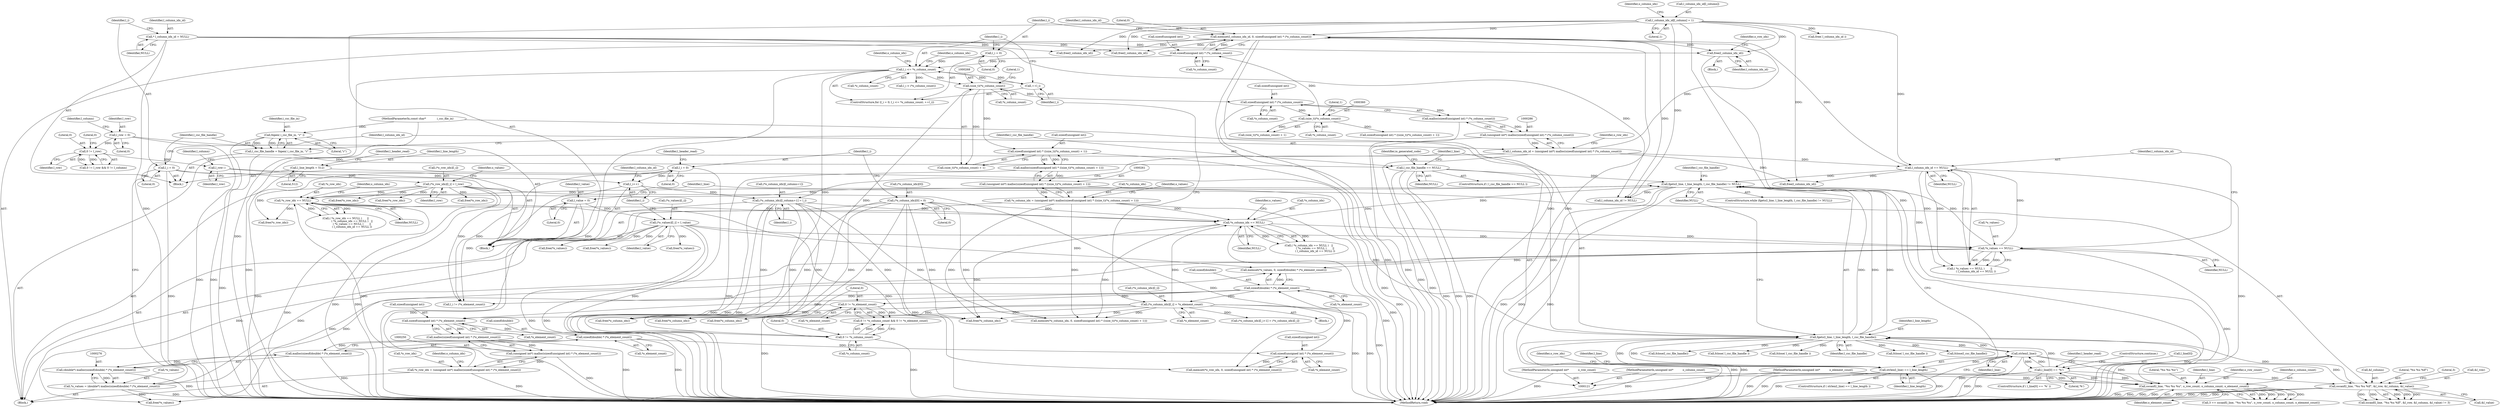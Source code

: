digraph "0_libxsmm_151481489192e6d1997f8bde52c5c425ea41741d_1@pointer" {
"1000455" [label="(Call,free(l_column_idx_id))"];
"1000501" [label="(Call,l_column_idx_id[l_column] = 1)"];
"1000142" [label="(Call,* l_column_idx_id = NULL)"];
"1000373" [label="(Call,memset(l_column_idx_id, 0, sizeof(unsigned int) * (*o_column_count)))"];
"1000309" [label="(Call,l_column_idx_id == NULL)"];
"1000283" [label="(Call,l_column_idx_id = (unsigned int*) malloc(sizeof(unsigned int) * (*o_column_count)))"];
"1000285" [label="(Call,(unsigned int*) malloc(sizeof(unsigned int) * (*o_column_count)))"];
"1000287" [label="(Call,malloc(sizeof(unsigned int) * (*o_column_count)))"];
"1000288" [label="(Call,sizeof(unsigned int) * (*o_column_count))"];
"1000267" [label="(Call,(size_t)(*o_column_count))"];
"1000237" [label="(Call,0 != *o_column_count)"];
"1000385" [label="(Call,l_i <= *o_column_count)"];
"1000382" [label="(Call,l_i = 0)"];
"1000389" [label="(Call,++l_i)"];
"1000376" [label="(Call,sizeof(unsigned int) * (*o_column_count))"];
"1000359" [label="(Call,(size_t)(*o_column_count))"];
"1000305" [label="(Call,*o_values == NULL)"];
"1000493" [label="(Call,(*o_values)[l_i] = l_value)"];
"1000430" [label="(Call,l_value = 0)"];
"1000272" [label="(Call,*o_values = (double*) malloc(sizeof(double) * (*o_element_count)))"];
"1000275" [label="(Call,(double*) malloc(sizeof(double) * (*o_element_count)))"];
"1000277" [label="(Call,malloc(sizeof(double) * (*o_element_count)))"];
"1000278" [label="(Call,sizeof(double) * (*o_element_count))"];
"1000252" [label="(Call,sizeof(unsigned int) * (*o_element_count))"];
"1000241" [label="(Call,0 != *o_element_count)"];
"1000368" [label="(Call,sizeof(double) * (*o_element_count))"];
"1000346" [label="(Call,sizeof(unsigned int) * (*o_element_count))"];
"1000300" [label="(Call,*o_column_idx == NULL)"];
"1000506" [label="(Call,(*o_column_idx)[l_column+1] = l_i)"];
"1000499" [label="(Call,l_i++)"];
"1000405" [label="(Call,l_i = 0)"];
"1000146" [label="(Call,l_i = 0)"];
"1000392" [label="(Call,(*o_column_idx)[l_i] = *o_element_count)"];
"1000257" [label="(Call,*o_column_idx = (unsigned int*) malloc(sizeof(unsigned int) * ((size_t)(*o_column_count) + 1)))"];
"1000260" [label="(Call,(unsigned int*) malloc(sizeof(unsigned int) * ((size_t)(*o_column_count) + 1)))"];
"1000262" [label="(Call,malloc(sizeof(unsigned int) * ((size_t)(*o_column_count) + 1)))"];
"1000263" [label="(Call,sizeof(unsigned int) * ((size_t)(*o_column_count) + 1))"];
"1000399" [label="(Call,(*o_column_idx)[0] = 0)"];
"1000295" [label="(Call,*o_row_idx == NULL)"];
"1000487" [label="(Call,(*o_row_idx)[l_i] = l_row)"];
"1000483" [label="(Call,l_row--)"];
"1000477" [label="(Call,0 != l_row)"];
"1000422" [label="(Call,l_row = 0)"];
"1000246" [label="(Call,*o_row_idx = (unsigned int*) malloc(sizeof(unsigned int) * (*o_element_count)))"];
"1000249" [label="(Call,(unsigned int*) malloc(sizeof(unsigned int) * (*o_element_count)))"];
"1000251" [label="(Call,malloc(sizeof(unsigned int) * (*o_element_count)))"];
"1000164" [label="(Call,fgets(l_line, l_line_length, l_csc_file_handle) != NULL)"];
"1000165" [label="(Call,fgets(l_line, l_line_length, l_csc_file_handle))"];
"1000435" [label="(Call,sscanf(l_line, \"%u %u %lf\", &l_row, &l_column, &l_value))"];
"1000207" [label="(Call,l_line[0] == '%')"];
"1000173" [label="(Call,strlen(l_line))"];
"1000225" [label="(Call,sscanf(l_line, \"%u %u %u\", o_row_count, o_column_count, o_element_count))"];
"1000127" [label="(MethodParameterIn,unsigned int*           o_row_count)"];
"1000128" [label="(MethodParameterIn,unsigned int*           o_column_count)"];
"1000129" [label="(MethodParameterIn,unsigned int*           o_element_count)"];
"1000133" [label="(Call,l_line_length = 512)"];
"1000172" [label="(Call,strlen(l_line) == l_line_length)"];
"1000155" [label="(Call,l_csc_file_handle == NULL)"];
"1000149" [label="(Call,l_csc_file_handle = fopen( i_csc_file_in, \"r\" ))"];
"1000151" [label="(Call,fopen( i_csc_file_in, \"r\" ))"];
"1000123" [label="(MethodParameterIn,const char*             i_csc_file_in)"];
"1000281" [label="(Call,*o_element_count)"];
"1000273" [label="(Call,*o_values)"];
"1000364" [label="(Call,memset(*o_values, 0, sizeof(double) * (*o_element_count)))"];
"1000393" [label="(Call,(*o_column_idx)[l_i])"];
"1000483" [label="(Call,l_row--)"];
"1000303" [label="(Identifier,NULL)"];
"1000572" [label="(Call,(*o_column_idx)[l_i+1] = (*o_column_idx)[l_i])"];
"1000373" [label="(Call,memset(l_column_idx_id, 0, sizeof(unsigned int) * (*o_column_count)))"];
"1000183" [label="(Call,free(*o_values))"];
"1000266" [label="(Call,(size_t)(*o_column_count) + 1)"];
"1000381" [label="(ControlStructure,for (l_i = 0; l_i <= *o_column_count; ++l_i))"];
"1000371" [label="(Call,*o_element_count)"];
"1000262" [label="(Call,malloc(sizeof(unsigned int) * ((size_t)(*o_column_count) + 1)))"];
"1000486" [label="(Identifier,l_column)"];
"1000291" [label="(Call,*o_column_count)"];
"1000347" [label="(Call,sizeof(unsigned int))"];
"1000310" [label="(Identifier,l_column_idx_id)"];
"1000285" [label="(Call,(unsigned int*) malloc(sizeof(unsigned int) * (*o_column_count)))"];
"1000186" [label="(Call,free(l_column_idx_id))"];
"1000369" [label="(Call,sizeof(double))"];
"1000481" [label="(Literal,0)"];
"1000446" [label="(Call,free(*o_row_idx))"];
"1000445" [label="(Block,)"];
"1000257" [label="(Call,*o_column_idx = (unsigned int*) malloc(sizeof(unsigned int) * ((size_t)(*o_column_count) + 1)))"];
"1000302" [label="(Identifier,o_column_idx)"];
"1000585" [label="(MethodReturn,void)"];
"1000208" [label="(Call,l_line[0])"];
"1000506" [label="(Call,(*o_column_idx)[l_column+1] = l_i)"];
"1000300" [label="(Call,*o_column_idx == NULL)"];
"1000432" [label="(Literal,0)"];
"1000133" [label="(Call,l_line_length = 512)"];
"1000309" [label="(Call,l_column_idx_id == NULL)"];
"1000166" [label="(Identifier,l_line)"];
"1000440" [label="(Call,&l_column)"];
"1000134" [label="(Identifier,l_line_length)"];
"1000363" [label="(Literal,1)"];
"1000128" [label="(MethodParameterIn,unsigned int*           o_column_count)"];
"1000513" [label="(Identifier,l_i)"];
"1000227" [label="(Literal,\"%u %u %u\")"];
"1000287" [label="(Call,malloc(sizeof(unsigned int) * (*o_column_count)))"];
"1000172" [label="(Call,strlen(l_line) == l_line_length)"];
"1000271" [label="(Literal,1)"];
"1000311" [label="(Identifier,NULL)"];
"1000211" [label="(Literal,'%')"];
"1000435" [label="(Call,sscanf(l_line, \"%u %u %lf\", &l_row, &l_column, &l_value))"];
"1000143" [label="(Identifier,l_column_idx_id)"];
"1000407" [label="(Literal,0)"];
"1000230" [label="(Identifier,o_element_count)"];
"1000406" [label="(Identifier,l_i)"];
"1000431" [label="(Identifier,l_value)"];
"1000514" [label="(Call,fclose( l_csc_file_handle ))"];
"1000391" [label="(Block,)"];
"1000304" [label="(Call,( *o_values == NULL )       ||\n               ( l_column_idx_id == NULL ))"];
"1000355" [label="(Call,sizeof(unsigned int) * ((size_t)(*o_column_count) + 1))"];
"1000374" [label="(Identifier,l_column_idx_id)"];
"1000500" [label="(Identifier,l_i)"];
"1000390" [label="(Identifier,l_i)"];
"1000368" [label="(Call,sizeof(double) * (*o_element_count))"];
"1000375" [label="(Literal,0)"];
"1000258" [label="(Call,*o_column_idx)"];
"1000488" [label="(Call,(*o_row_idx)[l_i])"];
"1000180" [label="(Call,free(*o_column_idx))"];
"1000127" [label="(MethodParameterIn,unsigned int*           o_row_count)"];
"1000269" [label="(Call,*o_column_count)"];
"1000263" [label="(Call,sizeof(unsigned int) * ((size_t)(*o_column_count) + 1))"];
"1000239" [label="(Call,*o_column_count)"];
"1000241" [label="(Call,0 != *o_element_count)"];
"1000377" [label="(Call,sizeof(unsigned int))"];
"1000151" [label="(Call,fopen( i_csc_file_in, \"r\" ))"];
"1000255" [label="(Call,*o_element_count)"];
"1000479" [label="(Identifier,l_row)"];
"1000404" [label="(Literal,0)"];
"1000459" [label="(Identifier,o_row_idx)"];
"1000359" [label="(Call,(size_t)(*o_column_count))"];
"1000200" [label="(Call,fclose( l_csc_file_handle ))"];
"1000382" [label="(Call,l_i = 0)"];
"1000246" [label="(Call,*o_row_idx = (unsigned int*) malloc(sizeof(unsigned int) * (*o_element_count)))"];
"1000316" [label="(Call,free(*o_column_idx))"];
"1000289" [label="(Call,sizeof(unsigned int))"];
"1000384" [label="(Literal,0)"];
"1000387" [label="(Call,*o_column_count)"];
"1000493" [label="(Call,(*o_values)[l_i] = l_value)"];
"1000397" [label="(Call,*o_element_count)"];
"1000322" [label="(Call,free(l_column_idx_id))"];
"1000223" [label="(Call,3 == sscanf(l_line, \"%u %u %u\", o_row_count, o_column_count, o_element_count))"];
"1000249" [label="(Call,(unsigned int*) malloc(sizeof(unsigned int) * (*o_element_count)))"];
"1000274" [label="(Identifier,o_values)"];
"1000135" [label="(Literal,512)"];
"1000528" [label="(Call,free(*o_values))"];
"1000294" [label="(Call,( *o_row_idx == NULL )      ||\n               ( *o_column_idx == NULL )   ||\n               ( *o_values == NULL )       ||\n               ( l_column_idx_id == NULL ))"];
"1000165" [label="(Call,fgets(l_line, l_line_length, l_csc_file_handle))"];
"1000308" [label="(Identifier,NULL)"];
"1000164" [label="(Call,fgets(l_line, l_line_length, l_csc_file_handle) != NULL)"];
"1000267" [label="(Call,(size_t)(*o_column_count))"];
"1000395" [label="(Identifier,o_column_idx)"];
"1000361" [label="(Call,*o_column_count)"];
"1000171" [label="(ControlStructure,if ( strlen(l_line) == l_line_length ))"];
"1000163" [label="(ControlStructure,while (fgets(l_line, l_line_length, l_csc_file_handle) != NULL))"];
"1000455" [label="(Call,free(l_column_idx_id))"];
"1000342" [label="(Call,memset(*o_row_idx, 0, sizeof(unsigned int) * (*o_element_count)))"];
"1000243" [label="(Call,*o_element_count)"];
"1000288" [label="(Call,sizeof(unsigned int) * (*o_column_count))"];
"1000437" [label="(Literal,\"%u %u %lf\")"];
"1000147" [label="(Identifier,l_i)"];
"1000177" [label="(Call,free(*o_row_idx))"];
"1000284" [label="(Identifier,l_column_idx_id)"];
"1000242" [label="(Literal,0)"];
"1000399" [label="(Call,(*o_column_idx)[0] = 0)"];
"1000149" [label="(Call,l_csc_file_handle = fopen( i_csc_file_in, \"r\" ))"];
"1000515" [label="(Identifier,l_csc_file_handle)"];
"1000306" [label="(Call,*o_values)"];
"1000430" [label="(Call,l_value = 0)"];
"1000402" [label="(Identifier,o_column_idx)"];
"1000238" [label="(Literal,0)"];
"1000498" [label="(Identifier,l_value)"];
"1000583" [label="(Call,free( l_column_idx_id ))"];
"1000349" [label="(Call,*o_element_count)"];
"1000452" [label="(Call,free(*o_values))"];
"1000168" [label="(Identifier,l_csc_file_handle)"];
"1000423" [label="(Identifier,l_row)"];
"1000444" [label="(Literal,3)"];
"1000487" [label="(Call,(*o_row_idx)[l_i] = l_row)"];
"1000301" [label="(Call,*o_column_idx)"];
"1000550" [label="(Call,l_column_idx_id != NULL)"];
"1000499" [label="(Call,l_i++)"];
"1000400" [label="(Call,(*o_column_idx)[0])"];
"1000174" [label="(Identifier,l_line)"];
"1000144" [label="(Identifier,NULL)"];
"1000129" [label="(MethodParameterIn,unsigned int*           o_element_count)"];
"1000449" [label="(Call,free(*o_column_idx))"];
"1000492" [label="(Identifier,l_row)"];
"1000416" [label="(Call,fclose( l_csc_file_handle ))"];
"1000346" [label="(Call,sizeof(unsigned int) * (*o_element_count))"];
"1000272" [label="(Call,*o_values = (double*) malloc(sizeof(double) * (*o_element_count)))"];
"1000142" [label="(Call,* l_column_idx_id = NULL)"];
"1000379" [label="(Call,*o_column_count)"];
"1000295" [label="(Call,*o_row_idx == NULL)"];
"1000251" [label="(Call,malloc(sizeof(unsigned int) * (*o_element_count)))"];
"1000298" [label="(Identifier,NULL)"];
"1000478" [label="(Literal,0)"];
"1000169" [label="(Identifier,NULL)"];
"1000496" [label="(Identifier,o_values)"];
"1000226" [label="(Identifier,l_line)"];
"1000206" [label="(ControlStructure,if ( l_line[0] == '%' ))"];
"1000522" [label="(Call,free(*o_row_idx))"];
"1000299" [label="(Call,( *o_column_idx == NULL )   ||\n               ( *o_values == NULL )       ||\n               ( l_column_idx_id == NULL ))"];
"1000484" [label="(Identifier,l_row)"];
"1000283" [label="(Call,l_column_idx_id = (unsigned int*) malloc(sizeof(unsigned int) * (*o_column_count)))"];
"1000236" [label="(Call,0 != *o_column_count && 0 != *o_element_count)"];
"1000264" [label="(Call,sizeof(unsigned int))"];
"1000278" [label="(Call,sizeof(double) * (*o_element_count))"];
"1000469" [label="(Call,fclose(l_csc_file_handle))"];
"1000507" [label="(Call,(*o_column_idx)[l_column+1])"];
"1000150" [label="(Identifier,l_csc_file_handle)"];
"1000139" [label="(Identifier,l_header_read)"];
"1000253" [label="(Call,sizeof(unsigned int))"];
"1000305" [label="(Call,*o_values == NULL)"];
"1000525" [label="(Call,free(*o_column_idx))"];
"1000319" [label="(Call,free(*o_values))"];
"1000296" [label="(Call,*o_row_idx)"];
"1000167" [label="(Identifier,l_line_length)"];
"1000307" [label="(Identifier,o_values)"];
"1000509" [label="(Identifier,o_column_idx)"];
"1000245" [label="(Block,)"];
"1000153" [label="(Literal,\"r\")"];
"1000313" [label="(Call,free(*o_row_idx))"];
"1000383" [label="(Identifier,l_i)"];
"1000209" [label="(Identifier,l_line)"];
"1000531" [label="(Call,free(l_column_idx_id))"];
"1000505" [label="(Literal,1)"];
"1000442" [label="(Call,&l_value)"];
"1000157" [label="(Identifier,NULL)"];
"1000123" [label="(MethodParameterIn,const char*             i_csc_file_in)"];
"1000358" [label="(Call,(size_t)(*o_column_count) + 1)"];
"1000155" [label="(Call,l_csc_file_handle == NULL)"];
"1000438" [label="(Call,&l_row)"];
"1000501" [label="(Call,l_column_idx_id[l_column] = 1)"];
"1000385" [label="(Call,l_i <= *o_column_count)"];
"1000252" [label="(Call,sizeof(unsigned int) * (*o_element_count))"];
"1000148" [label="(Literal,0)"];
"1000422" [label="(Call,l_row = 0)"];
"1000427" [label="(Identifier,l_column)"];
"1000434" [label="(Call,sscanf(l_line, \"%u %u %lf\", &l_row, &l_column, &l_value) != 3)"];
"1000218" [label="(Identifier,l_header_read)"];
"1000207" [label="(Call,l_line[0] == '%')"];
"1000420" [label="(Block,)"];
"1000456" [label="(Identifier,l_column_idx_id)"];
"1000503" [label="(Identifier,l_column_idx_id)"];
"1000237" [label="(Call,0 != *o_column_count)"];
"1000336" [label="(Call,fclose(l_csc_file_handle))"];
"1000228" [label="(Identifier,o_row_count)"];
"1000477" [label="(Call,0 != l_row)"];
"1000229" [label="(Identifier,o_column_count)"];
"1000152" [label="(Identifier,i_csc_file_in)"];
"1000154" [label="(ControlStructure,if ( l_csc_file_handle == NULL ))"];
"1000558" [label="(Call,l_i < (*o_column_count))"];
"1000225" [label="(Call,sscanf(l_line, \"%u %u %u\", o_row_count, o_column_count, o_element_count))"];
"1000409" [label="(Identifier,l_header_read)"];
"1000502" [label="(Call,l_column_idx_id[l_column])"];
"1000517" [label="(Call,l_i != (*o_element_count))"];
"1000275" [label="(Call,(double*) malloc(sizeof(double) * (*o_element_count)))"];
"1000351" [label="(Call,memset(*o_column_idx, 0, sizeof(unsigned int) * ((size_t)(*o_column_count) + 1)))"];
"1000405" [label="(Call,l_i = 0)"];
"1000247" [label="(Call,*o_row_idx)"];
"1000386" [label="(Identifier,l_i)"];
"1000259" [label="(Identifier,o_column_idx)"];
"1000173" [label="(Call,strlen(l_line))"];
"1000476" [label="(Call,0 != l_row && 0 != l_column)"];
"1000156" [label="(Identifier,l_csc_file_handle)"];
"1000279" [label="(Call,sizeof(double))"];
"1000392" [label="(Call,(*o_column_idx)[l_i] = *o_element_count)"];
"1000297" [label="(Identifier,o_row_idx)"];
"1000436" [label="(Identifier,l_line)"];
"1000179" [label="(Identifier,o_row_idx)"];
"1000494" [label="(Call,(*o_values)[l_i])"];
"1000424" [label="(Literal,0)"];
"1000130" [label="(Block,)"];
"1000175" [label="(Identifier,l_line_length)"];
"1000146" [label="(Call,l_i = 0)"];
"1000160" [label="(Identifier,io_generated_code)"];
"1000260" [label="(Call,(unsigned int*) malloc(sizeof(unsigned int) * ((size_t)(*o_column_count) + 1)))"];
"1000213" [label="(ControlStructure,continue;)"];
"1000389" [label="(Call,++l_i)"];
"1000376" [label="(Call,sizeof(unsigned int) * (*o_column_count))"];
"1000277" [label="(Call,malloc(sizeof(double) * (*o_element_count)))"];
"1000455" -> "1000445"  [label="AST: "];
"1000455" -> "1000456"  [label="CFG: "];
"1000456" -> "1000455"  [label="AST: "];
"1000459" -> "1000455"  [label="CFG: "];
"1000455" -> "1000585"  [label="DDG: "];
"1000501" -> "1000455"  [label="DDG: "];
"1000142" -> "1000455"  [label="DDG: "];
"1000373" -> "1000455"  [label="DDG: "];
"1000501" -> "1000420"  [label="AST: "];
"1000501" -> "1000505"  [label="CFG: "];
"1000502" -> "1000501"  [label="AST: "];
"1000505" -> "1000501"  [label="AST: "];
"1000509" -> "1000501"  [label="CFG: "];
"1000501" -> "1000585"  [label="DDG: "];
"1000501" -> "1000186"  [label="DDG: "];
"1000501" -> "1000309"  [label="DDG: "];
"1000501" -> "1000322"  [label="DDG: "];
"1000501" -> "1000373"  [label="DDG: "];
"1000501" -> "1000531"  [label="DDG: "];
"1000501" -> "1000550"  [label="DDG: "];
"1000501" -> "1000583"  [label="DDG: "];
"1000142" -> "1000130"  [label="AST: "];
"1000142" -> "1000144"  [label="CFG: "];
"1000143" -> "1000142"  [label="AST: "];
"1000144" -> "1000142"  [label="AST: "];
"1000147" -> "1000142"  [label="CFG: "];
"1000142" -> "1000585"  [label="DDG: "];
"1000142" -> "1000186"  [label="DDG: "];
"1000142" -> "1000531"  [label="DDG: "];
"1000142" -> "1000550"  [label="DDG: "];
"1000373" -> "1000245"  [label="AST: "];
"1000373" -> "1000376"  [label="CFG: "];
"1000374" -> "1000373"  [label="AST: "];
"1000375" -> "1000373"  [label="AST: "];
"1000376" -> "1000373"  [label="AST: "];
"1000383" -> "1000373"  [label="CFG: "];
"1000373" -> "1000585"  [label="DDG: "];
"1000373" -> "1000585"  [label="DDG: "];
"1000373" -> "1000585"  [label="DDG: "];
"1000373" -> "1000186"  [label="DDG: "];
"1000309" -> "1000373"  [label="DDG: "];
"1000283" -> "1000373"  [label="DDG: "];
"1000376" -> "1000373"  [label="DDG: "];
"1000373" -> "1000531"  [label="DDG: "];
"1000373" -> "1000550"  [label="DDG: "];
"1000309" -> "1000304"  [label="AST: "];
"1000309" -> "1000311"  [label="CFG: "];
"1000310" -> "1000309"  [label="AST: "];
"1000311" -> "1000309"  [label="AST: "];
"1000304" -> "1000309"  [label="CFG: "];
"1000309" -> "1000585"  [label="DDG: "];
"1000309" -> "1000164"  [label="DDG: "];
"1000309" -> "1000304"  [label="DDG: "];
"1000309" -> "1000304"  [label="DDG: "];
"1000283" -> "1000309"  [label="DDG: "];
"1000305" -> "1000309"  [label="DDG: "];
"1000309" -> "1000322"  [label="DDG: "];
"1000283" -> "1000245"  [label="AST: "];
"1000283" -> "1000285"  [label="CFG: "];
"1000284" -> "1000283"  [label="AST: "];
"1000285" -> "1000283"  [label="AST: "];
"1000297" -> "1000283"  [label="CFG: "];
"1000283" -> "1000585"  [label="DDG: "];
"1000285" -> "1000283"  [label="DDG: "];
"1000283" -> "1000322"  [label="DDG: "];
"1000285" -> "1000287"  [label="CFG: "];
"1000286" -> "1000285"  [label="AST: "];
"1000287" -> "1000285"  [label="AST: "];
"1000285" -> "1000585"  [label="DDG: "];
"1000287" -> "1000285"  [label="DDG: "];
"1000287" -> "1000288"  [label="CFG: "];
"1000288" -> "1000287"  [label="AST: "];
"1000287" -> "1000585"  [label="DDG: "];
"1000288" -> "1000287"  [label="DDG: "];
"1000288" -> "1000291"  [label="CFG: "];
"1000289" -> "1000288"  [label="AST: "];
"1000291" -> "1000288"  [label="AST: "];
"1000288" -> "1000585"  [label="DDG: "];
"1000267" -> "1000288"  [label="DDG: "];
"1000288" -> "1000359"  [label="DDG: "];
"1000267" -> "1000266"  [label="AST: "];
"1000267" -> "1000269"  [label="CFG: "];
"1000268" -> "1000267"  [label="AST: "];
"1000269" -> "1000267"  [label="AST: "];
"1000271" -> "1000267"  [label="CFG: "];
"1000267" -> "1000263"  [label="DDG: "];
"1000267" -> "1000266"  [label="DDG: "];
"1000237" -> "1000267"  [label="DDG: "];
"1000385" -> "1000267"  [label="DDG: "];
"1000237" -> "1000236"  [label="AST: "];
"1000237" -> "1000239"  [label="CFG: "];
"1000238" -> "1000237"  [label="AST: "];
"1000239" -> "1000237"  [label="AST: "];
"1000242" -> "1000237"  [label="CFG: "];
"1000236" -> "1000237"  [label="CFG: "];
"1000237" -> "1000585"  [label="DDG: "];
"1000237" -> "1000236"  [label="DDG: "];
"1000237" -> "1000236"  [label="DDG: "];
"1000385" -> "1000237"  [label="DDG: "];
"1000385" -> "1000381"  [label="AST: "];
"1000385" -> "1000387"  [label="CFG: "];
"1000386" -> "1000385"  [label="AST: "];
"1000387" -> "1000385"  [label="AST: "];
"1000395" -> "1000385"  [label="CFG: "];
"1000402" -> "1000385"  [label="CFG: "];
"1000385" -> "1000585"  [label="DDG: "];
"1000385" -> "1000585"  [label="DDG: "];
"1000382" -> "1000385"  [label="DDG: "];
"1000389" -> "1000385"  [label="DDG: "];
"1000376" -> "1000385"  [label="DDG: "];
"1000385" -> "1000389"  [label="DDG: "];
"1000385" -> "1000558"  [label="DDG: "];
"1000382" -> "1000381"  [label="AST: "];
"1000382" -> "1000384"  [label="CFG: "];
"1000383" -> "1000382"  [label="AST: "];
"1000384" -> "1000382"  [label="AST: "];
"1000386" -> "1000382"  [label="CFG: "];
"1000389" -> "1000381"  [label="AST: "];
"1000389" -> "1000390"  [label="CFG: "];
"1000390" -> "1000389"  [label="AST: "];
"1000386" -> "1000389"  [label="CFG: "];
"1000376" -> "1000379"  [label="CFG: "];
"1000377" -> "1000376"  [label="AST: "];
"1000379" -> "1000376"  [label="AST: "];
"1000359" -> "1000376"  [label="DDG: "];
"1000359" -> "1000358"  [label="AST: "];
"1000359" -> "1000361"  [label="CFG: "];
"1000360" -> "1000359"  [label="AST: "];
"1000361" -> "1000359"  [label="AST: "];
"1000363" -> "1000359"  [label="CFG: "];
"1000359" -> "1000355"  [label="DDG: "];
"1000359" -> "1000358"  [label="DDG: "];
"1000305" -> "1000304"  [label="AST: "];
"1000305" -> "1000308"  [label="CFG: "];
"1000306" -> "1000305"  [label="AST: "];
"1000308" -> "1000305"  [label="AST: "];
"1000310" -> "1000305"  [label="CFG: "];
"1000304" -> "1000305"  [label="CFG: "];
"1000305" -> "1000585"  [label="DDG: "];
"1000305" -> "1000164"  [label="DDG: "];
"1000305" -> "1000304"  [label="DDG: "];
"1000305" -> "1000304"  [label="DDG: "];
"1000493" -> "1000305"  [label="DDG: "];
"1000272" -> "1000305"  [label="DDG: "];
"1000300" -> "1000305"  [label="DDG: "];
"1000305" -> "1000319"  [label="DDG: "];
"1000305" -> "1000364"  [label="DDG: "];
"1000493" -> "1000420"  [label="AST: "];
"1000493" -> "1000498"  [label="CFG: "];
"1000494" -> "1000493"  [label="AST: "];
"1000498" -> "1000493"  [label="AST: "];
"1000500" -> "1000493"  [label="CFG: "];
"1000493" -> "1000585"  [label="DDG: "];
"1000493" -> "1000585"  [label="DDG: "];
"1000493" -> "1000183"  [label="DDG: "];
"1000493" -> "1000319"  [label="DDG: "];
"1000493" -> "1000364"  [label="DDG: "];
"1000493" -> "1000452"  [label="DDG: "];
"1000430" -> "1000493"  [label="DDG: "];
"1000493" -> "1000528"  [label="DDG: "];
"1000430" -> "1000420"  [label="AST: "];
"1000430" -> "1000432"  [label="CFG: "];
"1000431" -> "1000430"  [label="AST: "];
"1000432" -> "1000430"  [label="AST: "];
"1000436" -> "1000430"  [label="CFG: "];
"1000430" -> "1000585"  [label="DDG: "];
"1000272" -> "1000245"  [label="AST: "];
"1000272" -> "1000275"  [label="CFG: "];
"1000273" -> "1000272"  [label="AST: "];
"1000275" -> "1000272"  [label="AST: "];
"1000284" -> "1000272"  [label="CFG: "];
"1000272" -> "1000585"  [label="DDG: "];
"1000275" -> "1000272"  [label="DDG: "];
"1000272" -> "1000319"  [label="DDG: "];
"1000272" -> "1000364"  [label="DDG: "];
"1000275" -> "1000277"  [label="CFG: "];
"1000276" -> "1000275"  [label="AST: "];
"1000277" -> "1000275"  [label="AST: "];
"1000275" -> "1000585"  [label="DDG: "];
"1000277" -> "1000275"  [label="DDG: "];
"1000277" -> "1000278"  [label="CFG: "];
"1000278" -> "1000277"  [label="AST: "];
"1000277" -> "1000585"  [label="DDG: "];
"1000278" -> "1000277"  [label="DDG: "];
"1000278" -> "1000281"  [label="CFG: "];
"1000279" -> "1000278"  [label="AST: "];
"1000281" -> "1000278"  [label="AST: "];
"1000278" -> "1000585"  [label="DDG: "];
"1000252" -> "1000278"  [label="DDG: "];
"1000278" -> "1000346"  [label="DDG: "];
"1000252" -> "1000251"  [label="AST: "];
"1000252" -> "1000255"  [label="CFG: "];
"1000253" -> "1000252"  [label="AST: "];
"1000255" -> "1000252"  [label="AST: "];
"1000251" -> "1000252"  [label="CFG: "];
"1000252" -> "1000251"  [label="DDG: "];
"1000241" -> "1000252"  [label="DDG: "];
"1000368" -> "1000252"  [label="DDG: "];
"1000241" -> "1000236"  [label="AST: "];
"1000241" -> "1000243"  [label="CFG: "];
"1000242" -> "1000241"  [label="AST: "];
"1000243" -> "1000241"  [label="AST: "];
"1000236" -> "1000241"  [label="CFG: "];
"1000241" -> "1000585"  [label="DDG: "];
"1000241" -> "1000236"  [label="DDG: "];
"1000241" -> "1000236"  [label="DDG: "];
"1000368" -> "1000241"  [label="DDG: "];
"1000368" -> "1000364"  [label="AST: "];
"1000368" -> "1000371"  [label="CFG: "];
"1000369" -> "1000368"  [label="AST: "];
"1000371" -> "1000368"  [label="AST: "];
"1000364" -> "1000368"  [label="CFG: "];
"1000368" -> "1000585"  [label="DDG: "];
"1000368" -> "1000364"  [label="DDG: "];
"1000346" -> "1000368"  [label="DDG: "];
"1000368" -> "1000392"  [label="DDG: "];
"1000368" -> "1000517"  [label="DDG: "];
"1000346" -> "1000342"  [label="AST: "];
"1000346" -> "1000349"  [label="CFG: "];
"1000347" -> "1000346"  [label="AST: "];
"1000349" -> "1000346"  [label="AST: "];
"1000342" -> "1000346"  [label="CFG: "];
"1000346" -> "1000342"  [label="DDG: "];
"1000300" -> "1000299"  [label="AST: "];
"1000300" -> "1000303"  [label="CFG: "];
"1000301" -> "1000300"  [label="AST: "];
"1000303" -> "1000300"  [label="AST: "];
"1000307" -> "1000300"  [label="CFG: "];
"1000299" -> "1000300"  [label="CFG: "];
"1000300" -> "1000585"  [label="DDG: "];
"1000300" -> "1000164"  [label="DDG: "];
"1000300" -> "1000299"  [label="DDG: "];
"1000300" -> "1000299"  [label="DDG: "];
"1000506" -> "1000300"  [label="DDG: "];
"1000392" -> "1000300"  [label="DDG: "];
"1000257" -> "1000300"  [label="DDG: "];
"1000399" -> "1000300"  [label="DDG: "];
"1000295" -> "1000300"  [label="DDG: "];
"1000300" -> "1000316"  [label="DDG: "];
"1000300" -> "1000351"  [label="DDG: "];
"1000506" -> "1000420"  [label="AST: "];
"1000506" -> "1000513"  [label="CFG: "];
"1000507" -> "1000506"  [label="AST: "];
"1000513" -> "1000506"  [label="AST: "];
"1000166" -> "1000506"  [label="CFG: "];
"1000506" -> "1000585"  [label="DDG: "];
"1000506" -> "1000585"  [label="DDG: "];
"1000506" -> "1000180"  [label="DDG: "];
"1000506" -> "1000316"  [label="DDG: "];
"1000506" -> "1000351"  [label="DDG: "];
"1000506" -> "1000449"  [label="DDG: "];
"1000499" -> "1000506"  [label="DDG: "];
"1000506" -> "1000525"  [label="DDG: "];
"1000499" -> "1000420"  [label="AST: "];
"1000499" -> "1000500"  [label="CFG: "];
"1000500" -> "1000499"  [label="AST: "];
"1000503" -> "1000499"  [label="CFG: "];
"1000405" -> "1000499"  [label="DDG: "];
"1000146" -> "1000499"  [label="DDG: "];
"1000499" -> "1000517"  [label="DDG: "];
"1000405" -> "1000245"  [label="AST: "];
"1000405" -> "1000407"  [label="CFG: "];
"1000406" -> "1000405"  [label="AST: "];
"1000407" -> "1000405"  [label="AST: "];
"1000409" -> "1000405"  [label="CFG: "];
"1000405" -> "1000585"  [label="DDG: "];
"1000405" -> "1000517"  [label="DDG: "];
"1000146" -> "1000130"  [label="AST: "];
"1000146" -> "1000148"  [label="CFG: "];
"1000147" -> "1000146"  [label="AST: "];
"1000148" -> "1000146"  [label="AST: "];
"1000150" -> "1000146"  [label="CFG: "];
"1000146" -> "1000585"  [label="DDG: "];
"1000146" -> "1000517"  [label="DDG: "];
"1000392" -> "1000391"  [label="AST: "];
"1000392" -> "1000397"  [label="CFG: "];
"1000393" -> "1000392"  [label="AST: "];
"1000397" -> "1000392"  [label="AST: "];
"1000390" -> "1000392"  [label="CFG: "];
"1000392" -> "1000585"  [label="DDG: "];
"1000392" -> "1000585"  [label="DDG: "];
"1000392" -> "1000180"  [label="DDG: "];
"1000392" -> "1000316"  [label="DDG: "];
"1000392" -> "1000351"  [label="DDG: "];
"1000392" -> "1000449"  [label="DDG: "];
"1000392" -> "1000525"  [label="DDG: "];
"1000392" -> "1000572"  [label="DDG: "];
"1000257" -> "1000245"  [label="AST: "];
"1000257" -> "1000260"  [label="CFG: "];
"1000258" -> "1000257"  [label="AST: "];
"1000260" -> "1000257"  [label="AST: "];
"1000274" -> "1000257"  [label="CFG: "];
"1000257" -> "1000585"  [label="DDG: "];
"1000260" -> "1000257"  [label="DDG: "];
"1000257" -> "1000316"  [label="DDG: "];
"1000257" -> "1000351"  [label="DDG: "];
"1000260" -> "1000262"  [label="CFG: "];
"1000261" -> "1000260"  [label="AST: "];
"1000262" -> "1000260"  [label="AST: "];
"1000260" -> "1000585"  [label="DDG: "];
"1000262" -> "1000260"  [label="DDG: "];
"1000262" -> "1000263"  [label="CFG: "];
"1000263" -> "1000262"  [label="AST: "];
"1000262" -> "1000585"  [label="DDG: "];
"1000263" -> "1000262"  [label="DDG: "];
"1000263" -> "1000266"  [label="CFG: "];
"1000264" -> "1000263"  [label="AST: "];
"1000266" -> "1000263"  [label="AST: "];
"1000263" -> "1000585"  [label="DDG: "];
"1000399" -> "1000245"  [label="AST: "];
"1000399" -> "1000404"  [label="CFG: "];
"1000400" -> "1000399"  [label="AST: "];
"1000404" -> "1000399"  [label="AST: "];
"1000406" -> "1000399"  [label="CFG: "];
"1000399" -> "1000585"  [label="DDG: "];
"1000399" -> "1000180"  [label="DDG: "];
"1000399" -> "1000316"  [label="DDG: "];
"1000399" -> "1000351"  [label="DDG: "];
"1000399" -> "1000449"  [label="DDG: "];
"1000399" -> "1000525"  [label="DDG: "];
"1000295" -> "1000294"  [label="AST: "];
"1000295" -> "1000298"  [label="CFG: "];
"1000296" -> "1000295"  [label="AST: "];
"1000298" -> "1000295"  [label="AST: "];
"1000302" -> "1000295"  [label="CFG: "];
"1000294" -> "1000295"  [label="CFG: "];
"1000295" -> "1000585"  [label="DDG: "];
"1000295" -> "1000164"  [label="DDG: "];
"1000295" -> "1000294"  [label="DDG: "];
"1000295" -> "1000294"  [label="DDG: "];
"1000487" -> "1000295"  [label="DDG: "];
"1000246" -> "1000295"  [label="DDG: "];
"1000164" -> "1000295"  [label="DDG: "];
"1000295" -> "1000313"  [label="DDG: "];
"1000295" -> "1000342"  [label="DDG: "];
"1000487" -> "1000420"  [label="AST: "];
"1000487" -> "1000492"  [label="CFG: "];
"1000488" -> "1000487"  [label="AST: "];
"1000492" -> "1000487"  [label="AST: "];
"1000496" -> "1000487"  [label="CFG: "];
"1000487" -> "1000585"  [label="DDG: "];
"1000487" -> "1000585"  [label="DDG: "];
"1000487" -> "1000177"  [label="DDG: "];
"1000487" -> "1000313"  [label="DDG: "];
"1000487" -> "1000342"  [label="DDG: "];
"1000487" -> "1000446"  [label="DDG: "];
"1000483" -> "1000487"  [label="DDG: "];
"1000487" -> "1000522"  [label="DDG: "];
"1000483" -> "1000420"  [label="AST: "];
"1000483" -> "1000484"  [label="CFG: "];
"1000484" -> "1000483"  [label="AST: "];
"1000486" -> "1000483"  [label="CFG: "];
"1000477" -> "1000483"  [label="DDG: "];
"1000477" -> "1000476"  [label="AST: "];
"1000477" -> "1000479"  [label="CFG: "];
"1000478" -> "1000477"  [label="AST: "];
"1000479" -> "1000477"  [label="AST: "];
"1000481" -> "1000477"  [label="CFG: "];
"1000476" -> "1000477"  [label="CFG: "];
"1000477" -> "1000476"  [label="DDG: "];
"1000477" -> "1000476"  [label="DDG: "];
"1000422" -> "1000477"  [label="DDG: "];
"1000422" -> "1000420"  [label="AST: "];
"1000422" -> "1000424"  [label="CFG: "];
"1000423" -> "1000422"  [label="AST: "];
"1000424" -> "1000422"  [label="AST: "];
"1000427" -> "1000422"  [label="CFG: "];
"1000422" -> "1000585"  [label="DDG: "];
"1000246" -> "1000245"  [label="AST: "];
"1000246" -> "1000249"  [label="CFG: "];
"1000247" -> "1000246"  [label="AST: "];
"1000249" -> "1000246"  [label="AST: "];
"1000259" -> "1000246"  [label="CFG: "];
"1000246" -> "1000585"  [label="DDG: "];
"1000249" -> "1000246"  [label="DDG: "];
"1000249" -> "1000251"  [label="CFG: "];
"1000250" -> "1000249"  [label="AST: "];
"1000251" -> "1000249"  [label="AST: "];
"1000249" -> "1000585"  [label="DDG: "];
"1000251" -> "1000249"  [label="DDG: "];
"1000251" -> "1000585"  [label="DDG: "];
"1000164" -> "1000163"  [label="AST: "];
"1000164" -> "1000169"  [label="CFG: "];
"1000165" -> "1000164"  [label="AST: "];
"1000169" -> "1000164"  [label="AST: "];
"1000174" -> "1000164"  [label="CFG: "];
"1000515" -> "1000164"  [label="CFG: "];
"1000164" -> "1000585"  [label="DDG: "];
"1000164" -> "1000585"  [label="DDG: "];
"1000164" -> "1000585"  [label="DDG: "];
"1000165" -> "1000164"  [label="DDG: "];
"1000165" -> "1000164"  [label="DDG: "];
"1000165" -> "1000164"  [label="DDG: "];
"1000155" -> "1000164"  [label="DDG: "];
"1000164" -> "1000550"  [label="DDG: "];
"1000165" -> "1000168"  [label="CFG: "];
"1000166" -> "1000165"  [label="AST: "];
"1000167" -> "1000165"  [label="AST: "];
"1000168" -> "1000165"  [label="AST: "];
"1000169" -> "1000165"  [label="CFG: "];
"1000165" -> "1000585"  [label="DDG: "];
"1000165" -> "1000585"  [label="DDG: "];
"1000435" -> "1000165"  [label="DDG: "];
"1000225" -> "1000165"  [label="DDG: "];
"1000207" -> "1000165"  [label="DDG: "];
"1000173" -> "1000165"  [label="DDG: "];
"1000133" -> "1000165"  [label="DDG: "];
"1000172" -> "1000165"  [label="DDG: "];
"1000155" -> "1000165"  [label="DDG: "];
"1000165" -> "1000173"  [label="DDG: "];
"1000165" -> "1000172"  [label="DDG: "];
"1000165" -> "1000200"  [label="DDG: "];
"1000165" -> "1000336"  [label="DDG: "];
"1000165" -> "1000416"  [label="DDG: "];
"1000165" -> "1000469"  [label="DDG: "];
"1000165" -> "1000514"  [label="DDG: "];
"1000435" -> "1000434"  [label="AST: "];
"1000435" -> "1000442"  [label="CFG: "];
"1000436" -> "1000435"  [label="AST: "];
"1000437" -> "1000435"  [label="AST: "];
"1000438" -> "1000435"  [label="AST: "];
"1000440" -> "1000435"  [label="AST: "];
"1000442" -> "1000435"  [label="AST: "];
"1000444" -> "1000435"  [label="CFG: "];
"1000435" -> "1000585"  [label="DDG: "];
"1000435" -> "1000585"  [label="DDG: "];
"1000435" -> "1000585"  [label="DDG: "];
"1000435" -> "1000585"  [label="DDG: "];
"1000435" -> "1000434"  [label="DDG: "];
"1000435" -> "1000434"  [label="DDG: "];
"1000435" -> "1000434"  [label="DDG: "];
"1000435" -> "1000434"  [label="DDG: "];
"1000435" -> "1000434"  [label="DDG: "];
"1000207" -> "1000435"  [label="DDG: "];
"1000173" -> "1000435"  [label="DDG: "];
"1000207" -> "1000206"  [label="AST: "];
"1000207" -> "1000211"  [label="CFG: "];
"1000208" -> "1000207"  [label="AST: "];
"1000211" -> "1000207"  [label="AST: "];
"1000213" -> "1000207"  [label="CFG: "];
"1000218" -> "1000207"  [label="CFG: "];
"1000207" -> "1000585"  [label="DDG: "];
"1000207" -> "1000585"  [label="DDG: "];
"1000207" -> "1000173"  [label="DDG: "];
"1000173" -> "1000207"  [label="DDG: "];
"1000207" -> "1000225"  [label="DDG: "];
"1000173" -> "1000172"  [label="AST: "];
"1000173" -> "1000174"  [label="CFG: "];
"1000174" -> "1000173"  [label="AST: "];
"1000175" -> "1000173"  [label="CFG: "];
"1000173" -> "1000585"  [label="DDG: "];
"1000173" -> "1000172"  [label="DDG: "];
"1000173" -> "1000225"  [label="DDG: "];
"1000225" -> "1000223"  [label="AST: "];
"1000225" -> "1000230"  [label="CFG: "];
"1000226" -> "1000225"  [label="AST: "];
"1000227" -> "1000225"  [label="AST: "];
"1000228" -> "1000225"  [label="AST: "];
"1000229" -> "1000225"  [label="AST: "];
"1000230" -> "1000225"  [label="AST: "];
"1000223" -> "1000225"  [label="CFG: "];
"1000225" -> "1000585"  [label="DDG: "];
"1000225" -> "1000585"  [label="DDG: "];
"1000225" -> "1000585"  [label="DDG: "];
"1000225" -> "1000585"  [label="DDG: "];
"1000225" -> "1000223"  [label="DDG: "];
"1000225" -> "1000223"  [label="DDG: "];
"1000225" -> "1000223"  [label="DDG: "];
"1000225" -> "1000223"  [label="DDG: "];
"1000225" -> "1000223"  [label="DDG: "];
"1000127" -> "1000225"  [label="DDG: "];
"1000128" -> "1000225"  [label="DDG: "];
"1000129" -> "1000225"  [label="DDG: "];
"1000127" -> "1000121"  [label="AST: "];
"1000127" -> "1000585"  [label="DDG: "];
"1000128" -> "1000121"  [label="AST: "];
"1000128" -> "1000585"  [label="DDG: "];
"1000129" -> "1000121"  [label="AST: "];
"1000129" -> "1000585"  [label="DDG: "];
"1000133" -> "1000130"  [label="AST: "];
"1000133" -> "1000135"  [label="CFG: "];
"1000134" -> "1000133"  [label="AST: "];
"1000135" -> "1000133"  [label="AST: "];
"1000139" -> "1000133"  [label="CFG: "];
"1000133" -> "1000585"  [label="DDG: "];
"1000172" -> "1000171"  [label="AST: "];
"1000172" -> "1000175"  [label="CFG: "];
"1000175" -> "1000172"  [label="AST: "];
"1000179" -> "1000172"  [label="CFG: "];
"1000209" -> "1000172"  [label="CFG: "];
"1000172" -> "1000585"  [label="DDG: "];
"1000172" -> "1000585"  [label="DDG: "];
"1000172" -> "1000585"  [label="DDG: "];
"1000155" -> "1000154"  [label="AST: "];
"1000155" -> "1000157"  [label="CFG: "];
"1000156" -> "1000155"  [label="AST: "];
"1000157" -> "1000155"  [label="AST: "];
"1000160" -> "1000155"  [label="CFG: "];
"1000166" -> "1000155"  [label="CFG: "];
"1000155" -> "1000585"  [label="DDG: "];
"1000155" -> "1000585"  [label="DDG: "];
"1000155" -> "1000585"  [label="DDG: "];
"1000149" -> "1000155"  [label="DDG: "];
"1000149" -> "1000130"  [label="AST: "];
"1000149" -> "1000151"  [label="CFG: "];
"1000150" -> "1000149"  [label="AST: "];
"1000151" -> "1000149"  [label="AST: "];
"1000156" -> "1000149"  [label="CFG: "];
"1000149" -> "1000585"  [label="DDG: "];
"1000151" -> "1000149"  [label="DDG: "];
"1000151" -> "1000149"  [label="DDG: "];
"1000151" -> "1000153"  [label="CFG: "];
"1000152" -> "1000151"  [label="AST: "];
"1000153" -> "1000151"  [label="AST: "];
"1000151" -> "1000585"  [label="DDG: "];
"1000123" -> "1000151"  [label="DDG: "];
"1000123" -> "1000121"  [label="AST: "];
"1000123" -> "1000585"  [label="DDG: "];
}
